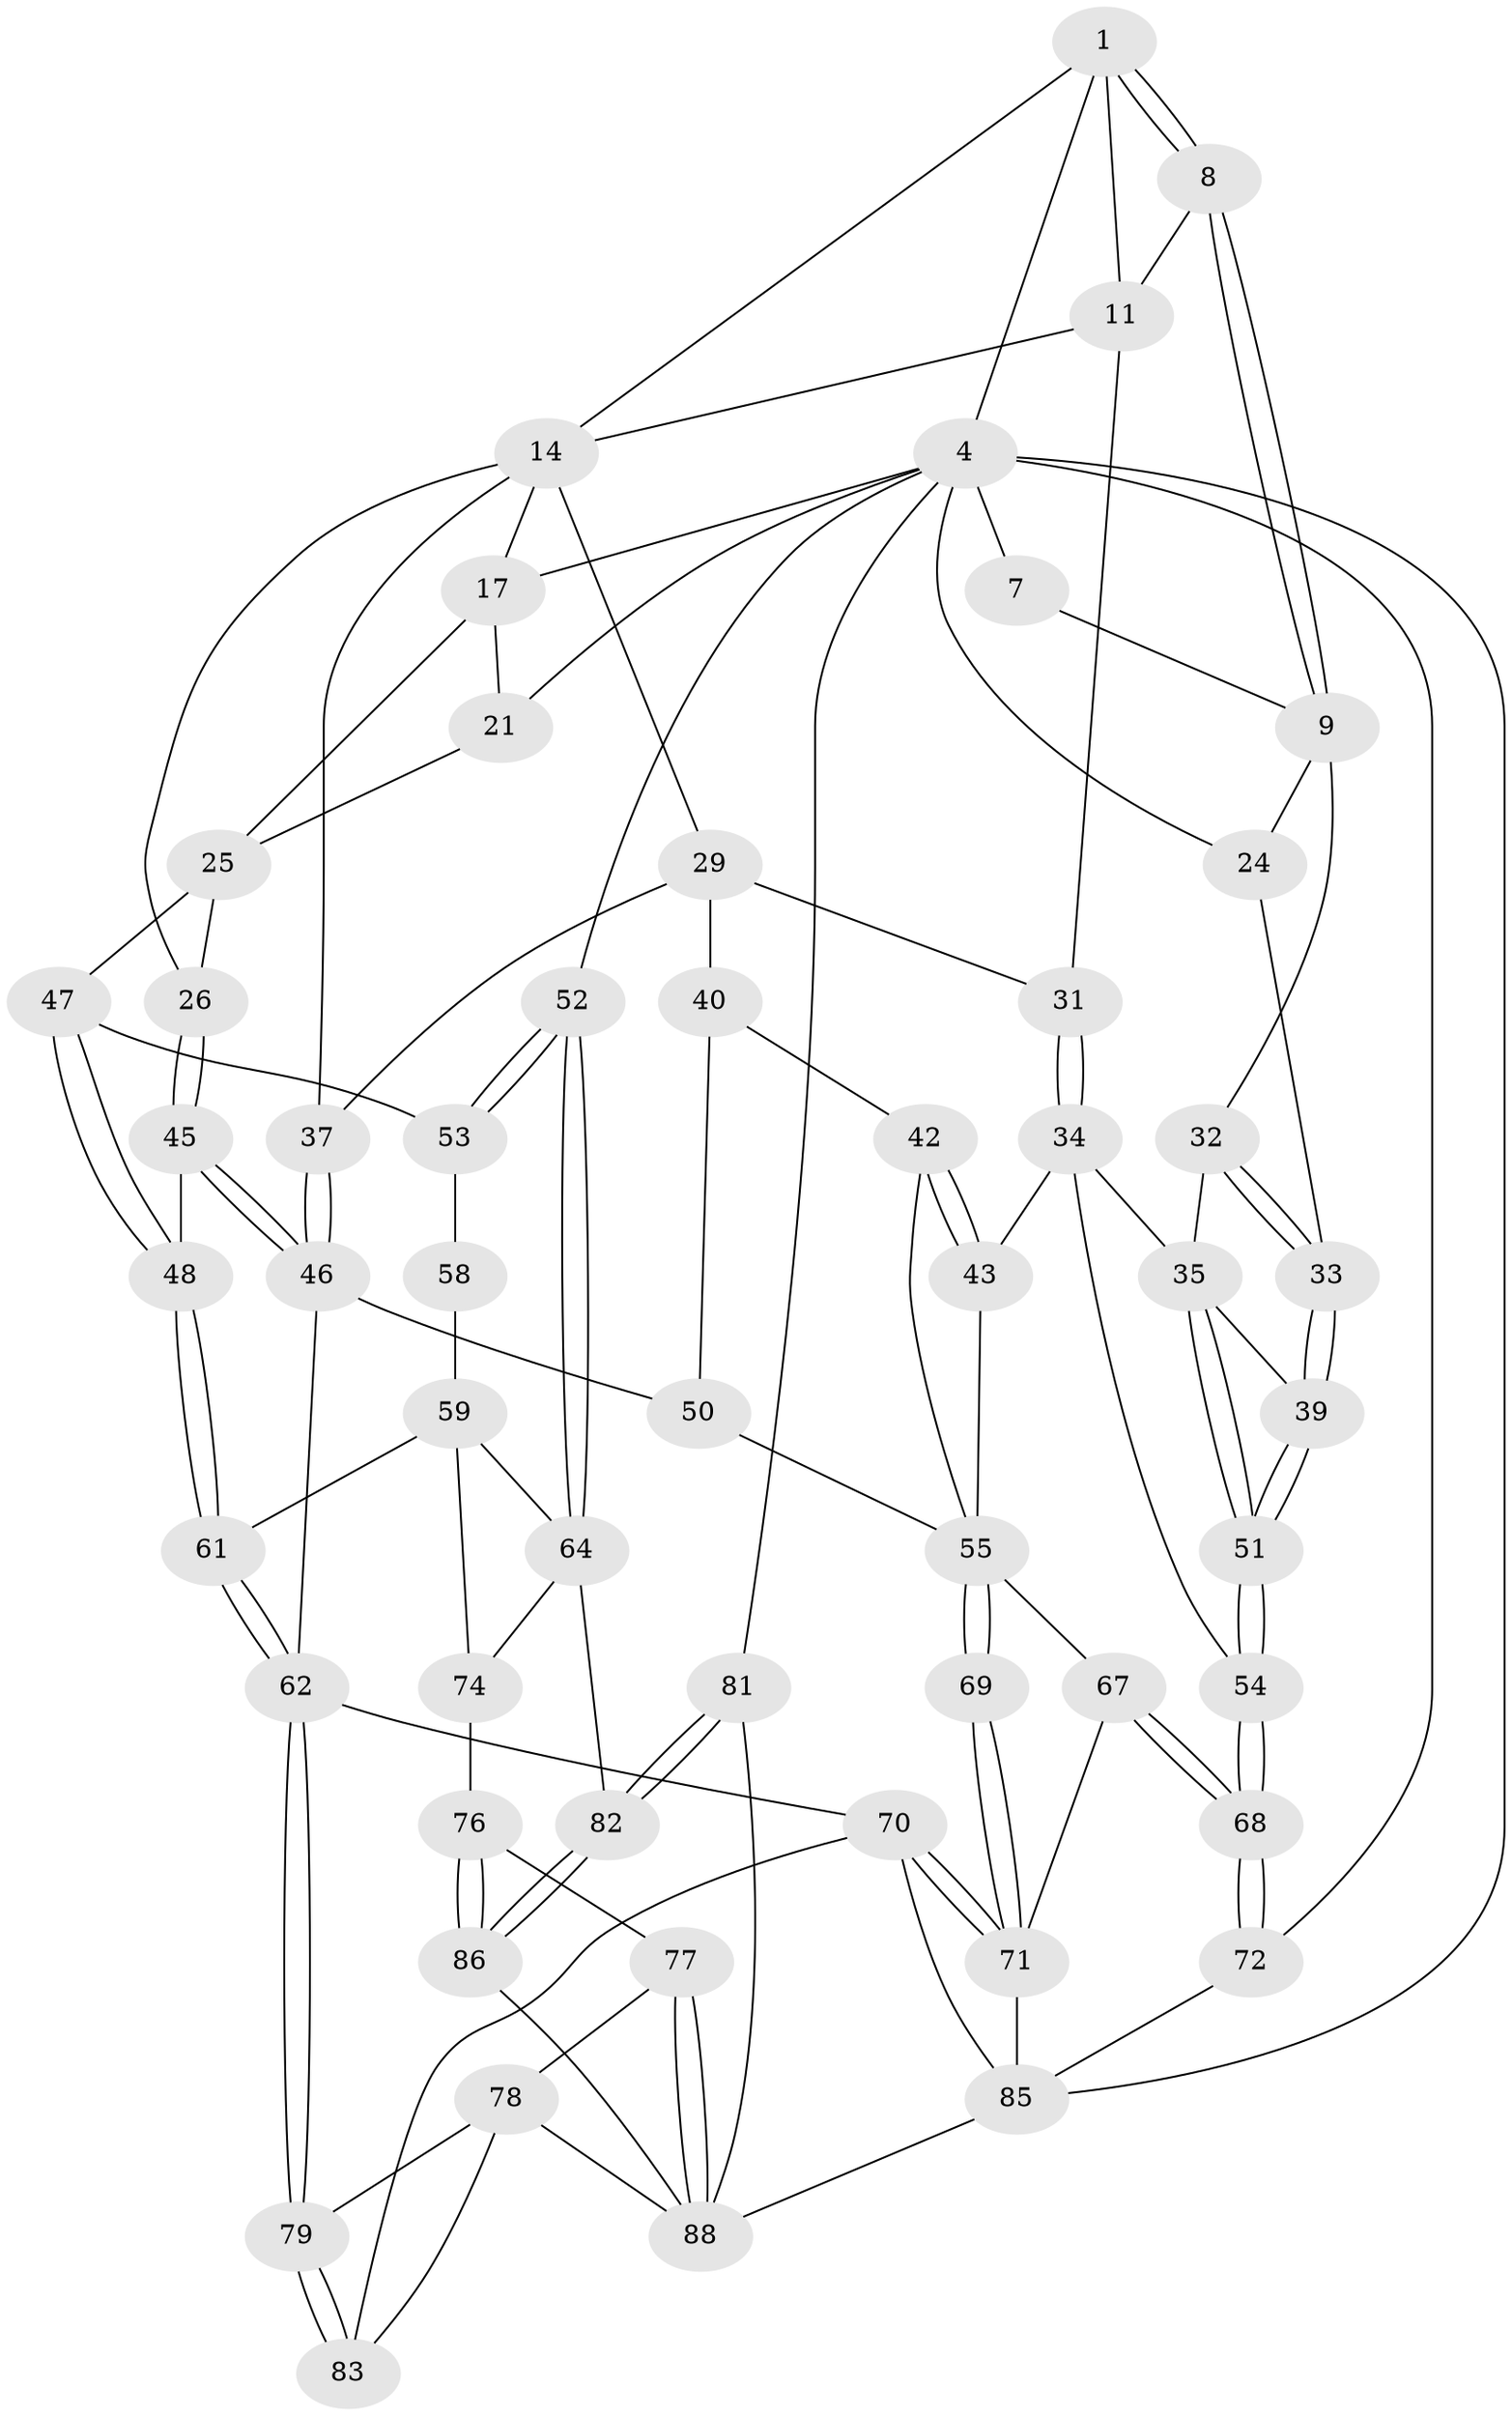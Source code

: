 // original degree distribution, {3: 0.021739130434782608, 4: 0.29347826086956524, 6: 0.2717391304347826, 5: 0.41304347826086957}
// Generated by graph-tools (version 1.1) at 2025/21/03/04/25 18:21:24]
// undirected, 55 vertices, 125 edges
graph export_dot {
graph [start="1"]
  node [color=gray90,style=filled];
  1 [pos="+0.1373125973121631+0",super="+2"];
  4 [pos="+0.7180681537752318+0",super="+5"];
  7 [pos="+0+0"];
  8 [pos="+0.21040203551420653+0.13933215901122864"];
  9 [pos="+0.11182259684139449+0.14610168437150936",super="+10"];
  11 [pos="+0.42735921121646603+0",super="+12+16"];
  14 [pos="+0.5554611660322973+0.1596641154918542",super="+15+19"];
  17 [pos="+0.736965911308082+0",super="+18+20"];
  21 [pos="+0.9104305518359942+0.19064509483102546"];
  24 [pos="+0+0.10365939504806708"];
  25 [pos="+0.7393512448271916+0.24655058104441313",super="+28"];
  26 [pos="+0.6229206131858801+0.30309518340928676"];
  29 [pos="+0.4468636985513717+0.18747504326396944",super="+30+38"];
  31 [pos="+0.24309329199191315+0.2124155592871248"];
  32 [pos="+0.09051301334050488+0.18243119273912778"];
  33 [pos="+0+0.3232975501471296"];
  34 [pos="+0.1442257807464632+0.3381952463222015",super="+44"];
  35 [pos="+0.1183233128849823+0.32953096565491236",super="+36"];
  37 [pos="+0.4683881984149097+0.3384847441283557"];
  39 [pos="+0+0.3376838165784996"];
  40 [pos="+0.31033194819923005+0.29188820918369374",super="+41"];
  42 [pos="+0.27146234948385034+0.38431124788146026"];
  43 [pos="+0.20243344054209522+0.42059347458105184"];
  45 [pos="+0.6004459491751337+0.3720608277366121"];
  46 [pos="+0.5014357798269847+0.41331305221898995",super="+49"];
  47 [pos="+0.8159313339085447+0.32188982634122987"];
  48 [pos="+0.6438642589507382+0.39316116673314694"];
  50 [pos="+0.3929512664851667+0.4605653943540205"];
  51 [pos="+0+0.552717109612052"];
  52 [pos="+1+0.47054671645645213"];
  53 [pos="+0.8205822136426862+0.34249855911429455"];
  54 [pos="+0+0.6368611154727009"];
  55 [pos="+0.35299408801275245+0.4939524047811482",super="+56"];
  58 [pos="+0.817956358992668+0.3941499345515618"];
  59 [pos="+0.8044769410834332+0.4749546409978448",super="+65+60"];
  61 [pos="+0.7391511417401044+0.5302121656969058"];
  62 [pos="+0.5417494339662338+0.5818641860021889",super="+63"];
  64 [pos="+1+0.47432712853935094",super="+73"];
  67 [pos="+0+0.6385694049032221"];
  68 [pos="+0+0.6452860810105996"];
  69 [pos="+0.28882744792419873+0.5606854262146788"];
  70 [pos="+0.3120914667958064+0.6584127620571589",super="+84"];
  71 [pos="+0.2982116401281514+0.641025799299332",super="+75"];
  72 [pos="+0+1"];
  74 [pos="+0.8099278251185997+0.6134803061120315"];
  76 [pos="+0.7285242235324279+0.7244023094262761"];
  77 [pos="+0.6556420424311472+0.755785432752447"];
  78 [pos="+0.6138499132523546+0.7347797913598532",super="+87"];
  79 [pos="+0.5463827602725118+0.6075447585537443"];
  81 [pos="+1+1"];
  82 [pos="+1+0.959839055846579"];
  83 [pos="+0.3513801921585831+0.8641320047445451"];
  85 [pos="+0.337925137417456+0.8735180687103847",super="+91"];
  86 [pos="+0.8407187888140203+0.8463052075291362"];
  88 [pos="+0.6658158672682019+0.9007858947565844",super="+90+89"];
  1 -- 8;
  1 -- 8;
  1 -- 11;
  1 -- 4;
  1 -- 14;
  4 -- 17;
  4 -- 7;
  4 -- 72 [weight=2];
  4 -- 81;
  4 -- 52;
  4 -- 21;
  4 -- 85;
  4 -- 24;
  7 -- 9;
  8 -- 9;
  8 -- 9;
  8 -- 11;
  9 -- 32;
  9 -- 24;
  11 -- 31;
  11 -- 14;
  14 -- 29;
  14 -- 17;
  14 -- 26;
  14 -- 37;
  17 -- 21;
  17 -- 25;
  21 -- 25;
  24 -- 33;
  25 -- 26;
  25 -- 47;
  26 -- 45;
  26 -- 45;
  29 -- 40 [weight=2];
  29 -- 31;
  29 -- 37;
  31 -- 34;
  31 -- 34;
  32 -- 33;
  32 -- 33;
  32 -- 35;
  33 -- 39;
  33 -- 39;
  34 -- 35;
  34 -- 43;
  34 -- 54;
  35 -- 51;
  35 -- 51;
  35 -- 39;
  37 -- 46;
  37 -- 46;
  39 -- 51;
  39 -- 51;
  40 -- 42;
  40 -- 50;
  42 -- 43;
  42 -- 43;
  42 -- 55;
  43 -- 55;
  45 -- 46;
  45 -- 46;
  45 -- 48;
  46 -- 50;
  46 -- 62;
  47 -- 48;
  47 -- 48;
  47 -- 53;
  48 -- 61;
  48 -- 61;
  50 -- 55;
  51 -- 54;
  51 -- 54;
  52 -- 53;
  52 -- 53;
  52 -- 64;
  52 -- 64;
  53 -- 58;
  54 -- 68;
  54 -- 68;
  55 -- 69 [weight=2];
  55 -- 69;
  55 -- 67;
  58 -- 59 [weight=2];
  59 -- 64;
  59 -- 74;
  59 -- 61;
  61 -- 62;
  61 -- 62;
  62 -- 79;
  62 -- 79;
  62 -- 70;
  64 -- 74;
  64 -- 82;
  67 -- 68;
  67 -- 68;
  67 -- 71;
  68 -- 72;
  68 -- 72;
  69 -- 71;
  69 -- 71;
  70 -- 71;
  70 -- 71;
  70 -- 83;
  70 -- 85;
  71 -- 85;
  72 -- 85;
  74 -- 76;
  76 -- 77;
  76 -- 86;
  76 -- 86;
  77 -- 78;
  77 -- 88;
  77 -- 88;
  78 -- 79;
  78 -- 83;
  78 -- 88;
  79 -- 83;
  79 -- 83;
  81 -- 82;
  81 -- 82;
  81 -- 88;
  82 -- 86;
  82 -- 86;
  85 -- 88;
  86 -- 88;
}
